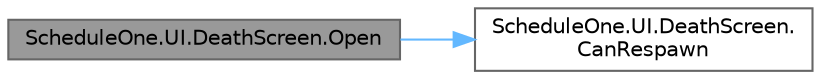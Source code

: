 digraph "ScheduleOne.UI.DeathScreen.Open"
{
 // LATEX_PDF_SIZE
  bgcolor="transparent";
  edge [fontname=Helvetica,fontsize=10,labelfontname=Helvetica,labelfontsize=10];
  node [fontname=Helvetica,fontsize=10,shape=box,height=0.2,width=0.4];
  rankdir="LR";
  Node1 [id="Node000001",label="ScheduleOne.UI.DeathScreen.Open",height=0.2,width=0.4,color="gray40", fillcolor="grey60", style="filled", fontcolor="black",tooltip=" "];
  Node1 -> Node2 [id="edge1_Node000001_Node000002",color="steelblue1",style="solid",tooltip=" "];
  Node2 [id="Node000002",label="ScheduleOne.UI.DeathScreen.\lCanRespawn",height=0.2,width=0.4,color="grey40", fillcolor="white", style="filled",URL="$class_schedule_one_1_1_u_i_1_1_death_screen.html#aa6a34704c1708931152dc0287fabb977",tooltip=" "];
}
